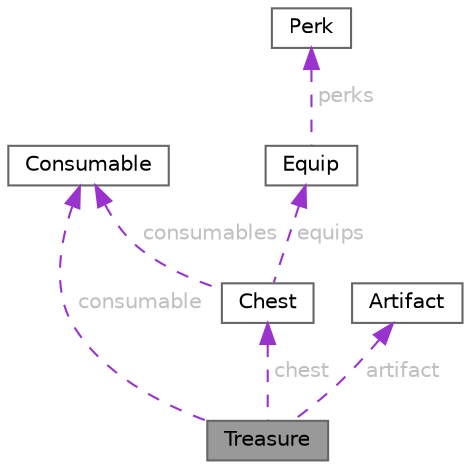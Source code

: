 digraph "Treasure"
{
 // LATEX_PDF_SIZE
  bgcolor="transparent";
  edge [fontname=Helvetica,fontsize=10,labelfontname=Helvetica,labelfontsize=10];
  node [fontname=Helvetica,fontsize=10,shape=box,height=0.2,width=0.4];
  Node1 [id="Node000001",label="Treasure",height=0.2,width=0.4,color="gray40", fillcolor="grey60", style="filled", fontcolor="black",tooltip="Represents the entity initialised from a treasureClass."];
  Node2 -> Node1 [id="edge1_Node000001_Node000002",dir="back",color="darkorchid3",style="dashed",tooltip=" ",label=" chest",fontcolor="grey" ];
  Node2 [id="Node000002",label="Chest",height=0.2,width=0.4,color="gray40", fillcolor="white", style="filled",URL="$structChest.html",tooltip="Represents the entity initialised from a chestClass."];
  Node3 -> Node2 [id="edge2_Node000002_Node000003",dir="back",color="darkorchid3",style="dashed",tooltip=" ",label=" consumables",fontcolor="grey" ];
  Node3 [id="Node000003",label="Consumable",height=0.2,width=0.4,color="gray40", fillcolor="white", style="filled",URL="$structConsumable.html",tooltip="Holds a certain qty of a consumableClass."];
  Node4 -> Node2 [id="edge3_Node000002_Node000004",dir="back",color="darkorchid3",style="dashed",tooltip=" ",label=" equips",fontcolor="grey" ];
  Node4 [id="Node000004",label="Equip",height=0.2,width=0.4,color="gray40", fillcolor="white", style="filled",URL="$structEquip.html",tooltip="Represents the entity initialised from a equipClass."];
  Node5 -> Node4 [id="edge4_Node000004_Node000005",dir="back",color="darkorchid3",style="dashed",tooltip=" ",label=" perks",fontcolor="grey" ];
  Node5 [id="Node000005",label="Perk",height=0.2,width=0.4,color="gray40", fillcolor="white", style="filled",URL="$structPerk.html",tooltip="Represents the entity initialised from a perkClass."];
  Node3 -> Node1 [id="edge5_Node000001_Node000003",dir="back",color="darkorchid3",style="dashed",tooltip=" ",label=" consumable",fontcolor="grey" ];
  Node6 -> Node1 [id="edge6_Node000001_Node000006",dir="back",color="darkorchid3",style="dashed",tooltip=" ",label=" artifact",fontcolor="grey" ];
  Node6 [id="Node000006",label="Artifact",height=0.2,width=0.4,color="gray40", fillcolor="white", style="filled",URL="$structArtifact.html",tooltip="Represents the entity initialised from a artifactClass."];
}
